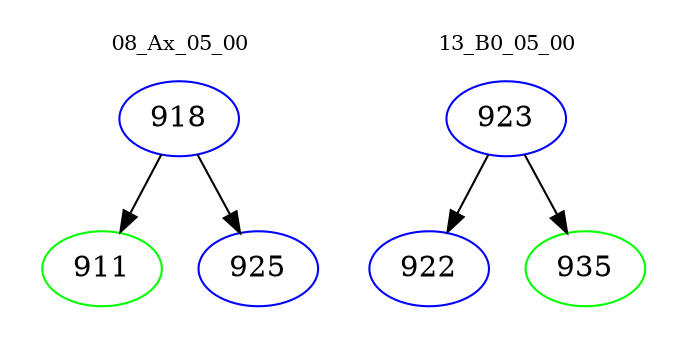 digraph{
subgraph cluster_0 {
color = white
label = "08_Ax_05_00";
fontsize=10;
T0_918 [label="918", color="blue"]
T0_918 -> T0_911 [color="black"]
T0_911 [label="911", color="green"]
T0_918 -> T0_925 [color="black"]
T0_925 [label="925", color="blue"]
}
subgraph cluster_1 {
color = white
label = "13_B0_05_00";
fontsize=10;
T1_923 [label="923", color="blue"]
T1_923 -> T1_922 [color="black"]
T1_922 [label="922", color="blue"]
T1_923 -> T1_935 [color="black"]
T1_935 [label="935", color="green"]
}
}
